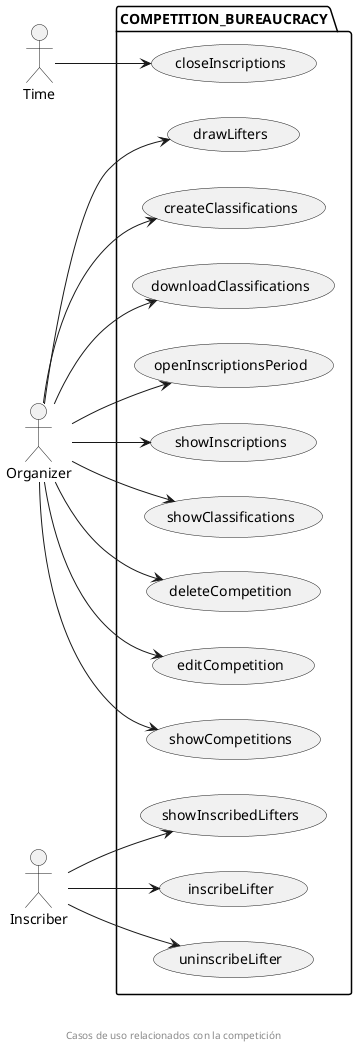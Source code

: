 @startuml
left to right direction

package COMPETITION_BUREAUCRACY {
 usecase openInscriptionsPeriod
 usecase showInscriptions
 usecase closeInscriptions

 usecase deleteCompetition
 usecase editCompetition
 usecase showCompetitions

 usecase drawLifters
 usecase inscribeLifter
 usecase uninscribeLifter
 usecase showInscribedLifters

 usecase createClassifications
 usecase downloadClassifications
 usecase showClassifications
}

Time --> closeInscriptions
Organizer --> openInscriptionsPeriod
Organizer --> showInscriptions
Organizer --> drawLifters
Organizer --> deleteCompetition
Organizer --> editCompetition
Organizer --> showCompetitions
Organizer --> createClassifications
Organizer --> showClassifications
Organizer --> downloadClassifications

Inscriber --> inscribeLifter
Inscriber --> uninscribeLifter
Inscriber --> showInscribedLifters

footer \n\n Casos de uso relacionados con la competición
@enduml